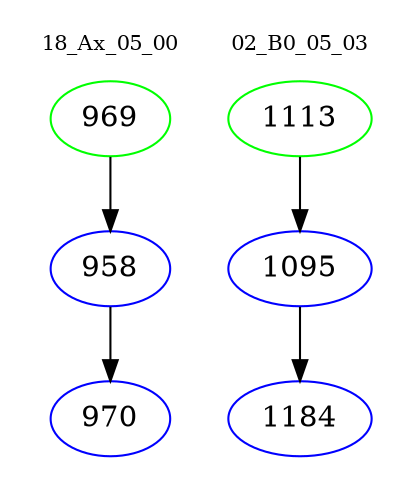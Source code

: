 digraph{
subgraph cluster_0 {
color = white
label = "18_Ax_05_00";
fontsize=10;
T0_969 [label="969", color="green"]
T0_969 -> T0_958 [color="black"]
T0_958 [label="958", color="blue"]
T0_958 -> T0_970 [color="black"]
T0_970 [label="970", color="blue"]
}
subgraph cluster_1 {
color = white
label = "02_B0_05_03";
fontsize=10;
T1_1113 [label="1113", color="green"]
T1_1113 -> T1_1095 [color="black"]
T1_1095 [label="1095", color="blue"]
T1_1095 -> T1_1184 [color="black"]
T1_1184 [label="1184", color="blue"]
}
}
